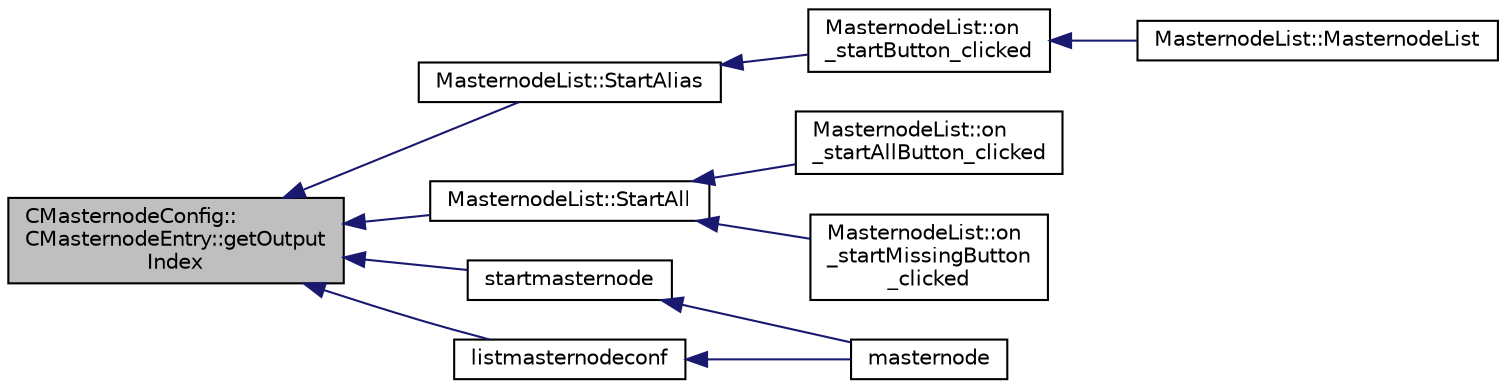 digraph "CMasternodeConfig::CMasternodeEntry::getOutputIndex"
{
  edge [fontname="Helvetica",fontsize="10",labelfontname="Helvetica",labelfontsize="10"];
  node [fontname="Helvetica",fontsize="10",shape=record];
  rankdir="LR";
  Node54 [label="CMasternodeConfig::\lCMasternodeEntry::getOutput\lIndex",height=0.2,width=0.4,color="black", fillcolor="grey75", style="filled", fontcolor="black"];
  Node54 -> Node55 [dir="back",color="midnightblue",fontsize="10",style="solid",fontname="Helvetica"];
  Node55 [label="MasternodeList::StartAlias",height=0.2,width=0.4,color="black", fillcolor="white", style="filled",URL="$class_masternode_list.html#ab3a42d1c66f3b28e9843335d8ce0178d"];
  Node55 -> Node56 [dir="back",color="midnightblue",fontsize="10",style="solid",fontname="Helvetica"];
  Node56 [label="MasternodeList::on\l_startButton_clicked",height=0.2,width=0.4,color="black", fillcolor="white", style="filled",URL="$class_masternode_list.html#a4370755b1dcdbf4a9396108c2b7ae76a"];
  Node56 -> Node57 [dir="back",color="midnightblue",fontsize="10",style="solid",fontname="Helvetica"];
  Node57 [label="MasternodeList::MasternodeList",height=0.2,width=0.4,color="black", fillcolor="white", style="filled",URL="$class_masternode_list.html#a341c2ce3e55eecb90f8733c72af375c4"];
  Node54 -> Node58 [dir="back",color="midnightblue",fontsize="10",style="solid",fontname="Helvetica"];
  Node58 [label="MasternodeList::StartAll",height=0.2,width=0.4,color="black", fillcolor="white", style="filled",URL="$class_masternode_list.html#a0ebd5301adf7567e6a82550ba6d02ccc"];
  Node58 -> Node59 [dir="back",color="midnightblue",fontsize="10",style="solid",fontname="Helvetica"];
  Node59 [label="MasternodeList::on\l_startAllButton_clicked",height=0.2,width=0.4,color="black", fillcolor="white", style="filled",URL="$class_masternode_list.html#a12e7d7a66cc6ce787fb5de9babfd7358"];
  Node58 -> Node60 [dir="back",color="midnightblue",fontsize="10",style="solid",fontname="Helvetica"];
  Node60 [label="MasternodeList::on\l_startMissingButton\l_clicked",height=0.2,width=0.4,color="black", fillcolor="white", style="filled",URL="$class_masternode_list.html#a559cf1011eede788d0416c7390e25145"];
  Node54 -> Node61 [dir="back",color="midnightblue",fontsize="10",style="solid",fontname="Helvetica"];
  Node61 [label="startmasternode",height=0.2,width=0.4,color="black", fillcolor="white", style="filled",URL="$rpcmasternode_8cpp.html#ab37c9f565d5d9dbb3e695422e3474b00"];
  Node61 -> Node62 [dir="back",color="midnightblue",fontsize="10",style="solid",fontname="Helvetica"];
  Node62 [label="masternode",height=0.2,width=0.4,color="black", fillcolor="white", style="filled",URL="$rpcmasternode_8cpp.html#a30609e443aeb47c29ed0878d16b1b5e1"];
  Node54 -> Node63 [dir="back",color="midnightblue",fontsize="10",style="solid",fontname="Helvetica"];
  Node63 [label="listmasternodeconf",height=0.2,width=0.4,color="black", fillcolor="white", style="filled",URL="$rpcmasternode_8cpp.html#ad8fbd361c989e66315792a0dbea58ddb"];
  Node63 -> Node62 [dir="back",color="midnightblue",fontsize="10",style="solid",fontname="Helvetica"];
}

